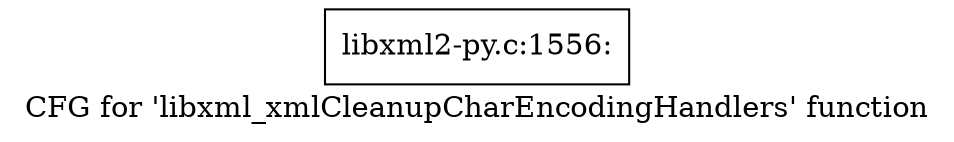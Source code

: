 digraph "CFG for 'libxml_xmlCleanupCharEncodingHandlers' function" {
	label="CFG for 'libxml_xmlCleanupCharEncodingHandlers' function";

	Node0x3d349f0 [shape=record,label="{libxml2-py.c:1556:}"];
}
